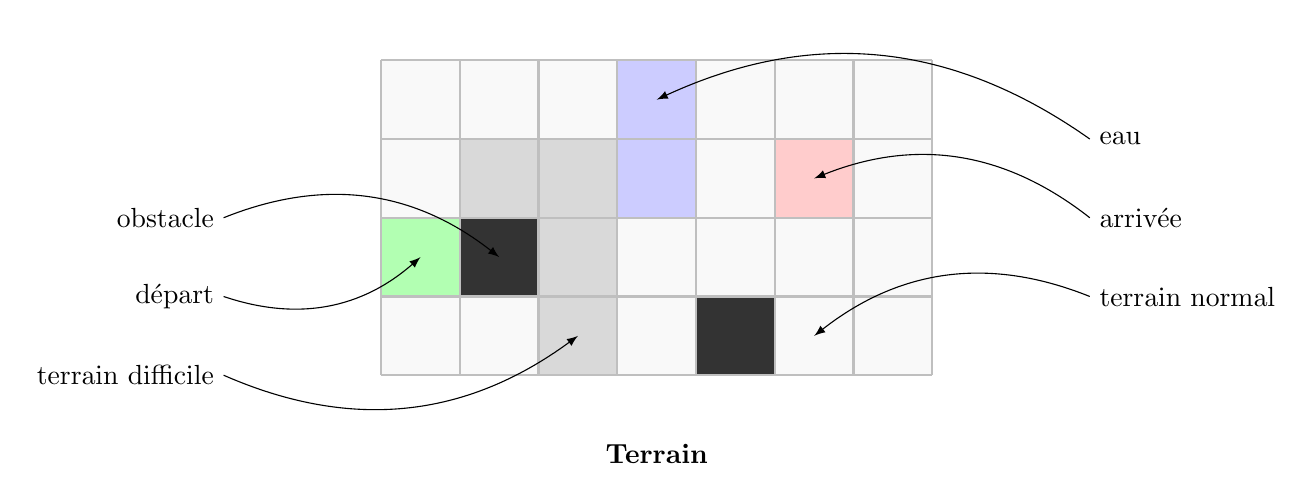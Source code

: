 ﻿\begin{tikzpicture}[scale=1]

\fill[gray!5] (0,0) rectangle ++(7,4);  % terrain normal

\fill[gray!30] (1,2) rectangle ++(2,1);  % terrain difficile
\fill[gray!30] (2,1) rectangle ++(1,1);  % terrain difficile
\fill[gray!30] (2,0) rectangle ++(1,1);  % terrain difficile

\fill[blue!20] (3,3) rectangle ++(1,1); % eau
\fill[blue!20] (3,2) rectangle ++(1,1);

\fill[black!80] (1,1) rectangle ++(1,1);  % obstacle
\fill[black!80] (4,0) rectangle ++(1,1);  % obstacle

\fill[green!30] (0,1) rectangle ++(1,1);  % départ
\fill[red!20] (5,2) rectangle ++ (1,1);  % arrivée

\draw[gray!50,thick] (0,0) grid ++(7,4);  % grille

\draw[<-,>=latex] (0.5,1.5) to[bend left] (-2,1) node[left]{départ};
\draw[<-,>=latex] (2.5,0.5) to[bend left] (-2,0) node[left]{terrain difficile};
\draw[<-,>=latex] (1.5,1.5) to[bend right] (-2,2) node[left]{obstacle};

\draw[<-,>=latex] (3.5,3.5) to[bend left] (9,3) node[right]{eau};
\draw[<-,>=latex] (5.5,2.5) to[bend left] (9,2) node[right]{arrivée};
\draw[<-,>=latex] (5.5,0.5) to[bend left] (9,1) node[right]{terrain normal};

\node at (3.5,-1){\bf Terrain};

\end{tikzpicture}